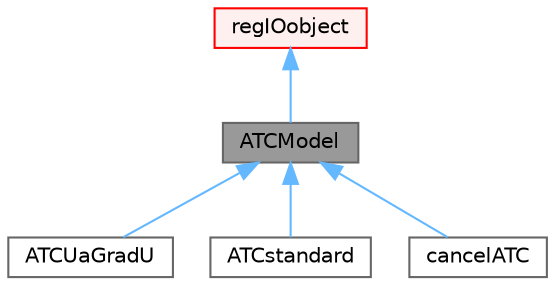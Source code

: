 digraph "ATCModel"
{
 // LATEX_PDF_SIZE
  bgcolor="transparent";
  edge [fontname=Helvetica,fontsize=10,labelfontname=Helvetica,labelfontsize=10];
  node [fontname=Helvetica,fontsize=10,shape=box,height=0.2,width=0.4];
  Node1 [id="Node000001",label="ATCModel",height=0.2,width=0.4,color="gray40", fillcolor="grey60", style="filled", fontcolor="black",tooltip="Base class for selecting the adjoint transpose convection model. Inherits from regIOobject to add loo..."];
  Node2 -> Node1 [id="edge1_Node000001_Node000002",dir="back",color="steelblue1",style="solid",tooltip=" "];
  Node2 [id="Node000002",label="regIOobject",height=0.2,width=0.4,color="red", fillcolor="#FFF0F0", style="filled",URL="$classFoam_1_1regIOobject.html",tooltip="regIOobject is an abstract class derived from IOobject to handle automatic object registration with t..."];
  Node1 -> Node5 [id="edge2_Node000001_Node000005",dir="back",color="steelblue1",style="solid",tooltip=" "];
  Node5 [id="Node000005",label="ATCUaGradU",height=0.2,width=0.4,color="gray40", fillcolor="white", style="filled",URL="$classFoam_1_1ATCUaGradU.html",tooltip="The ATC formualtion resulting by differentiating the Conservative form of the Momentum equations."];
  Node1 -> Node6 [id="edge3_Node000001_Node000006",dir="back",color="steelblue1",style="solid",tooltip=" "];
  Node6 [id="Node000006",label="ATCstandard",height=0.2,width=0.4,color="gray40", fillcolor="white", style="filled",URL="$classFoam_1_1ATCstandard.html",tooltip="The ATC formualtion resulting by differentiating the Non-conservative form of the momentum equations."];
  Node1 -> Node7 [id="edge4_Node000001_Node000007",dir="back",color="steelblue1",style="solid",tooltip=" "];
  Node7 [id="Node000007",label="cancelATC",height=0.2,width=0.4,color="gray40", fillcolor="white", style="filled",URL="$classFoam_1_1cancelATC.html",tooltip="Return a zero ATC field. Seriously influences computed sensitivities."];
}
